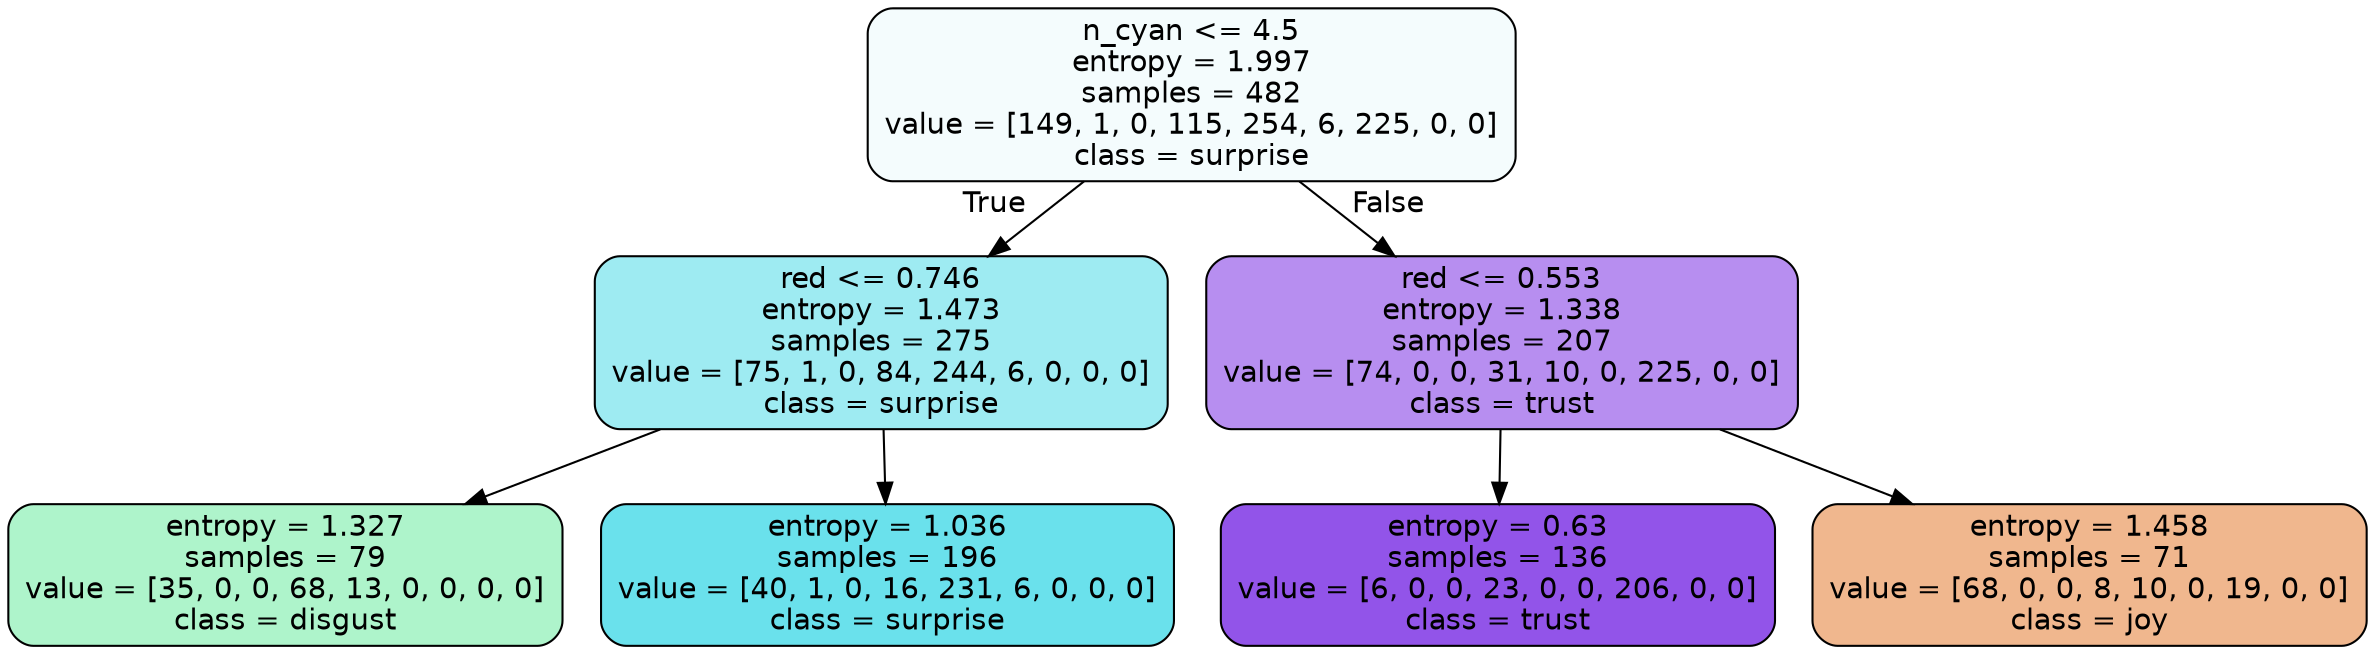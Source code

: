 digraph Tree {
node [shape=box, style="filled, rounded", color="black", fontname=helvetica] ;
edge [fontname=helvetica] ;
0 [label="n_cyan <= 4.5\nentropy = 1.997\nsamples = 482\nvalue = [149, 1, 0, 115, 254, 6, 225, 0, 0]\nclass = surprise", fillcolor="#39d7e50e"] ;
1 [label="red <= 0.746\nentropy = 1.473\nsamples = 275\nvalue = [75, 1, 0, 84, 244, 6, 0, 0, 0]\nclass = surprise", fillcolor="#39d7e57d"] ;
0 -> 1 [labeldistance=2.5, labelangle=45, headlabel="True"] ;
2 [label="entropy = 1.327\nsamples = 79\nvalue = [35, 0, 0, 68, 13, 0, 0, 0, 0]\nclass = disgust", fillcolor="#39e58168"] ;
1 -> 2 ;
3 [label="entropy = 1.036\nsamples = 196\nvalue = [40, 1, 0, 16, 231, 6, 0, 0, 0]\nclass = surprise", fillcolor="#39d7e5c0"] ;
1 -> 3 ;
4 [label="red <= 0.553\nentropy = 1.338\nsamples = 207\nvalue = [74, 0, 0, 31, 10, 0, 225, 0, 0]\nclass = trust", fillcolor="#8139e591"] ;
0 -> 4 [labeldistance=2.5, labelangle=-45, headlabel="False"] ;
5 [label="entropy = 0.63\nsamples = 136\nvalue = [6, 0, 0, 23, 0, 0, 206, 0, 0]\nclass = trust", fillcolor="#8139e5dc"] ;
4 -> 5 ;
6 [label="entropy = 1.458\nsamples = 71\nvalue = [68, 0, 0, 8, 10, 0, 19, 0, 0]\nclass = joy", fillcolor="#e5813991"] ;
4 -> 6 ;
}
